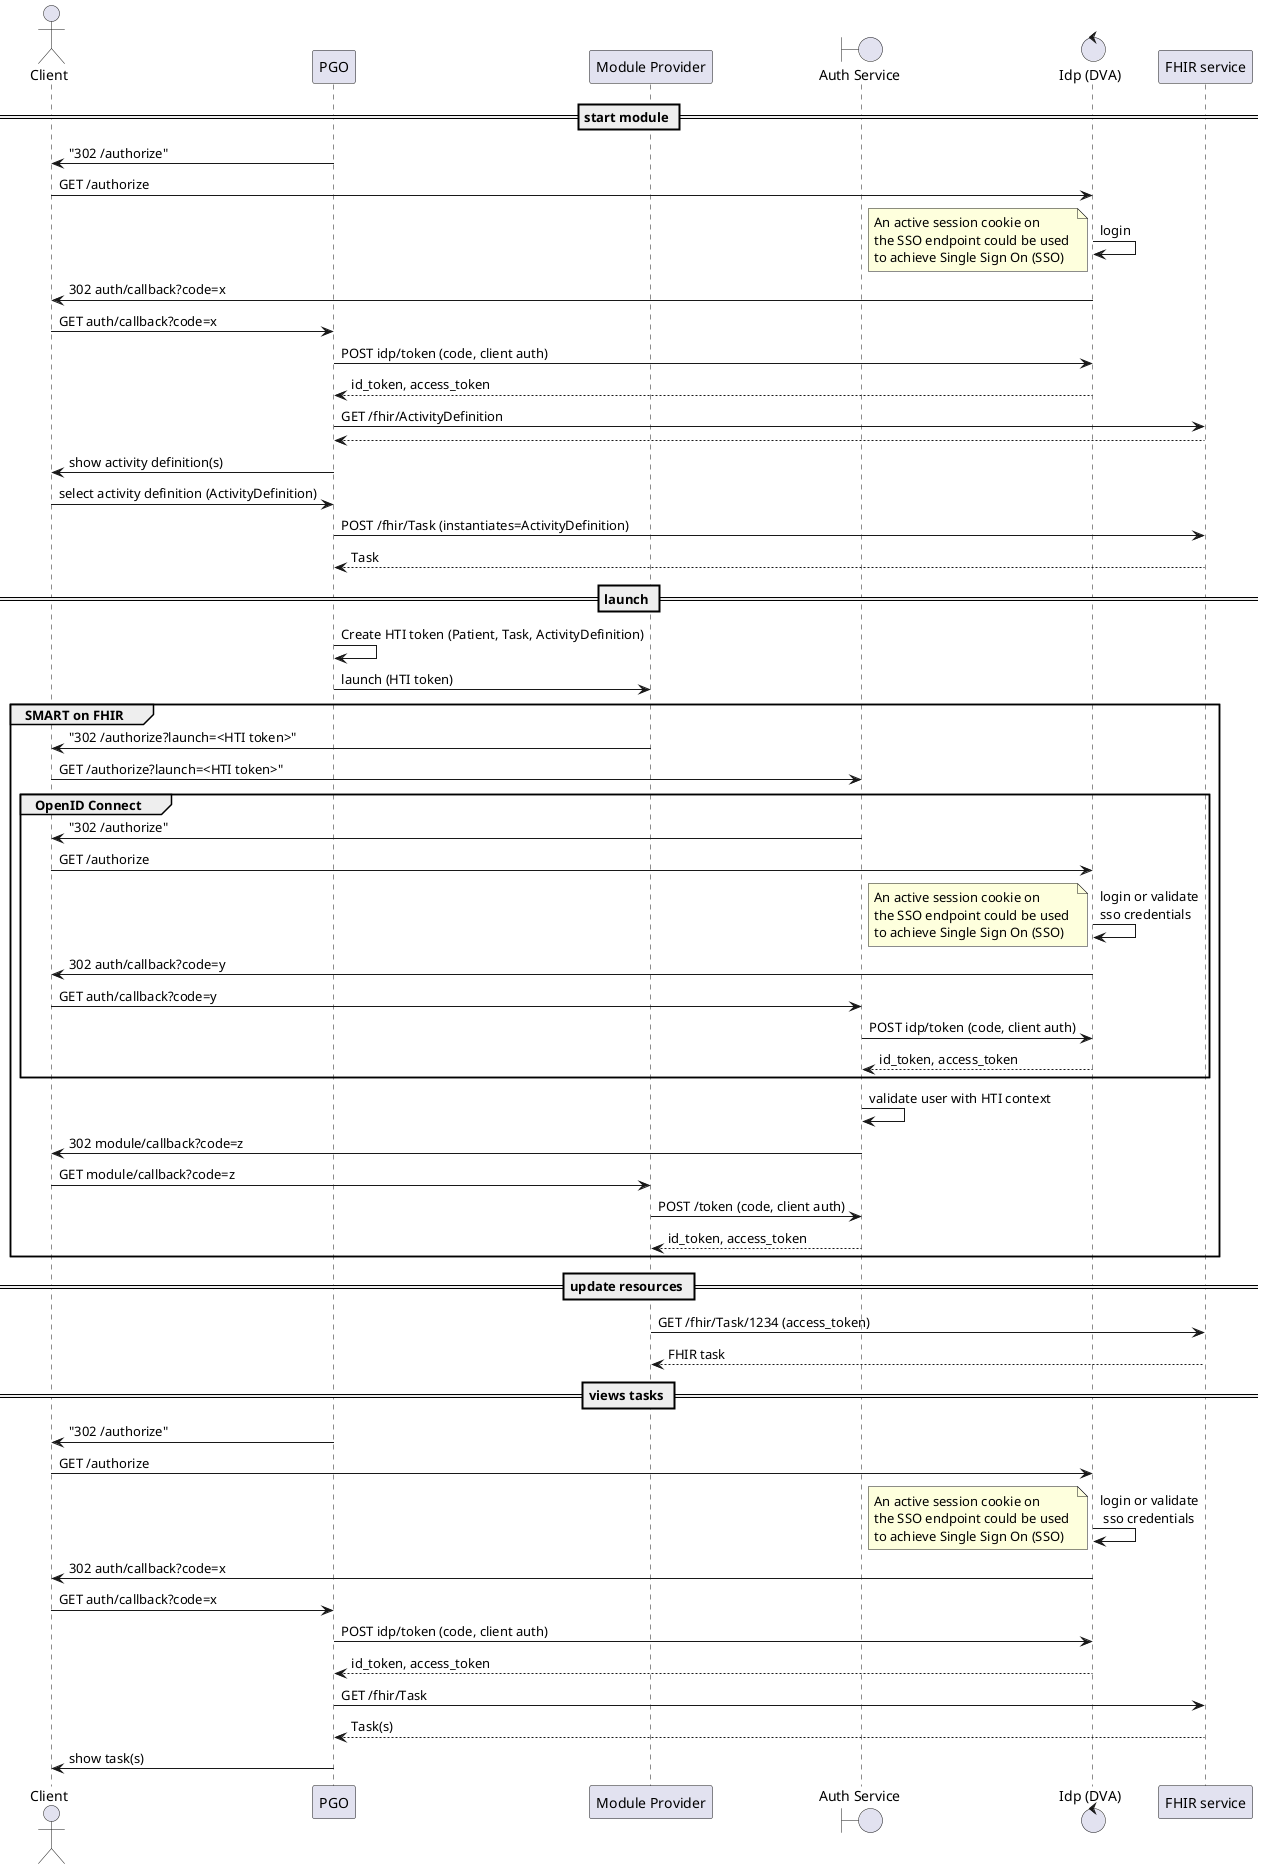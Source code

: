 @startuml
actor "Client" as client
participant "PGO" as pgo
participant "Module Provider" as module
boundary "Auth Service" as auth
control "Idp (DVA)" as idp
participant "FHIR service" as fhir_service

== start module ==
pgo -> client: "302 /authorize"
client -> idp: GET /authorize
idp -> idp: login
note left 
   An active session cookie on 
   the SSO endpoint could be used 
   to achieve Single Sign On (SSO)
end note
idp -> client: 302 auth/callback?code=x
client -> pgo: GET auth/callback?code=x
pgo -> idp: POST idp/token (code, client auth)
idp --> pgo: id_token, access_token
pgo -> fhir_service: GET /fhir/ActivityDefinition
fhir_service --> pgo
pgo -> client: show activity definition(s)
client -> pgo: select activity definition (ActivityDefinition)
pgo -> fhir_service: POST /fhir/Task (instantiates=ActivityDefinition)
fhir_service --> pgo: Task

== launch ==
pgo -> pgo: Create HTI token (Patient, Task, ActivityDefinition)
pgo -> module: launch (HTI token)
group SMART on FHIR
module -> client: "302 /authorize?launch=<HTI token>"
client -> auth: GET /authorize?launch=<HTI token>"
group OpenID Connect
auth -> client: "302 /authorize"
client -> idp: GET /authorize
idp -> idp: login or validate\nsso credentials 
note left 
   An active session cookie on 
   the SSO endpoint could be used 
   to achieve Single Sign On (SSO)
end note
idp -> client: 302 auth/callback?code=y
client -> auth: GET auth/callback?code=y
auth -> idp: POST idp/token (code, client auth)
idp --> auth: id_token, access_token
end
auth -> auth: validate user with HTI context
auth -> client: 302 module/callback?code=z
client -> module: GET module/callback?code=z
module -> auth: POST /token (code, client auth)
auth --> module: id_token, access_token
end

== update resources ==

module -> fhir_service: GET /fhir/Task/1234 (access_token)
fhir_service --> module: FHIR task

== views tasks ==
pgo -> client: "302 /authorize"
client -> idp: GET /authorize
idp -> idp: login or validate\n sso credentials
note left 
   An active session cookie on 
   the SSO endpoint could be used 
   to achieve Single Sign On (SSO)
end note
idp -> client: 302 auth/callback?code=x
client -> pgo: GET auth/callback?code=x
pgo -> idp: POST idp/token (code, client auth)
idp --> pgo: id_token, access_token
pgo -> fhir_service: GET /fhir/Task
fhir_service --> pgo: Task(s)
pgo -> client: show task(s)

@enduml
